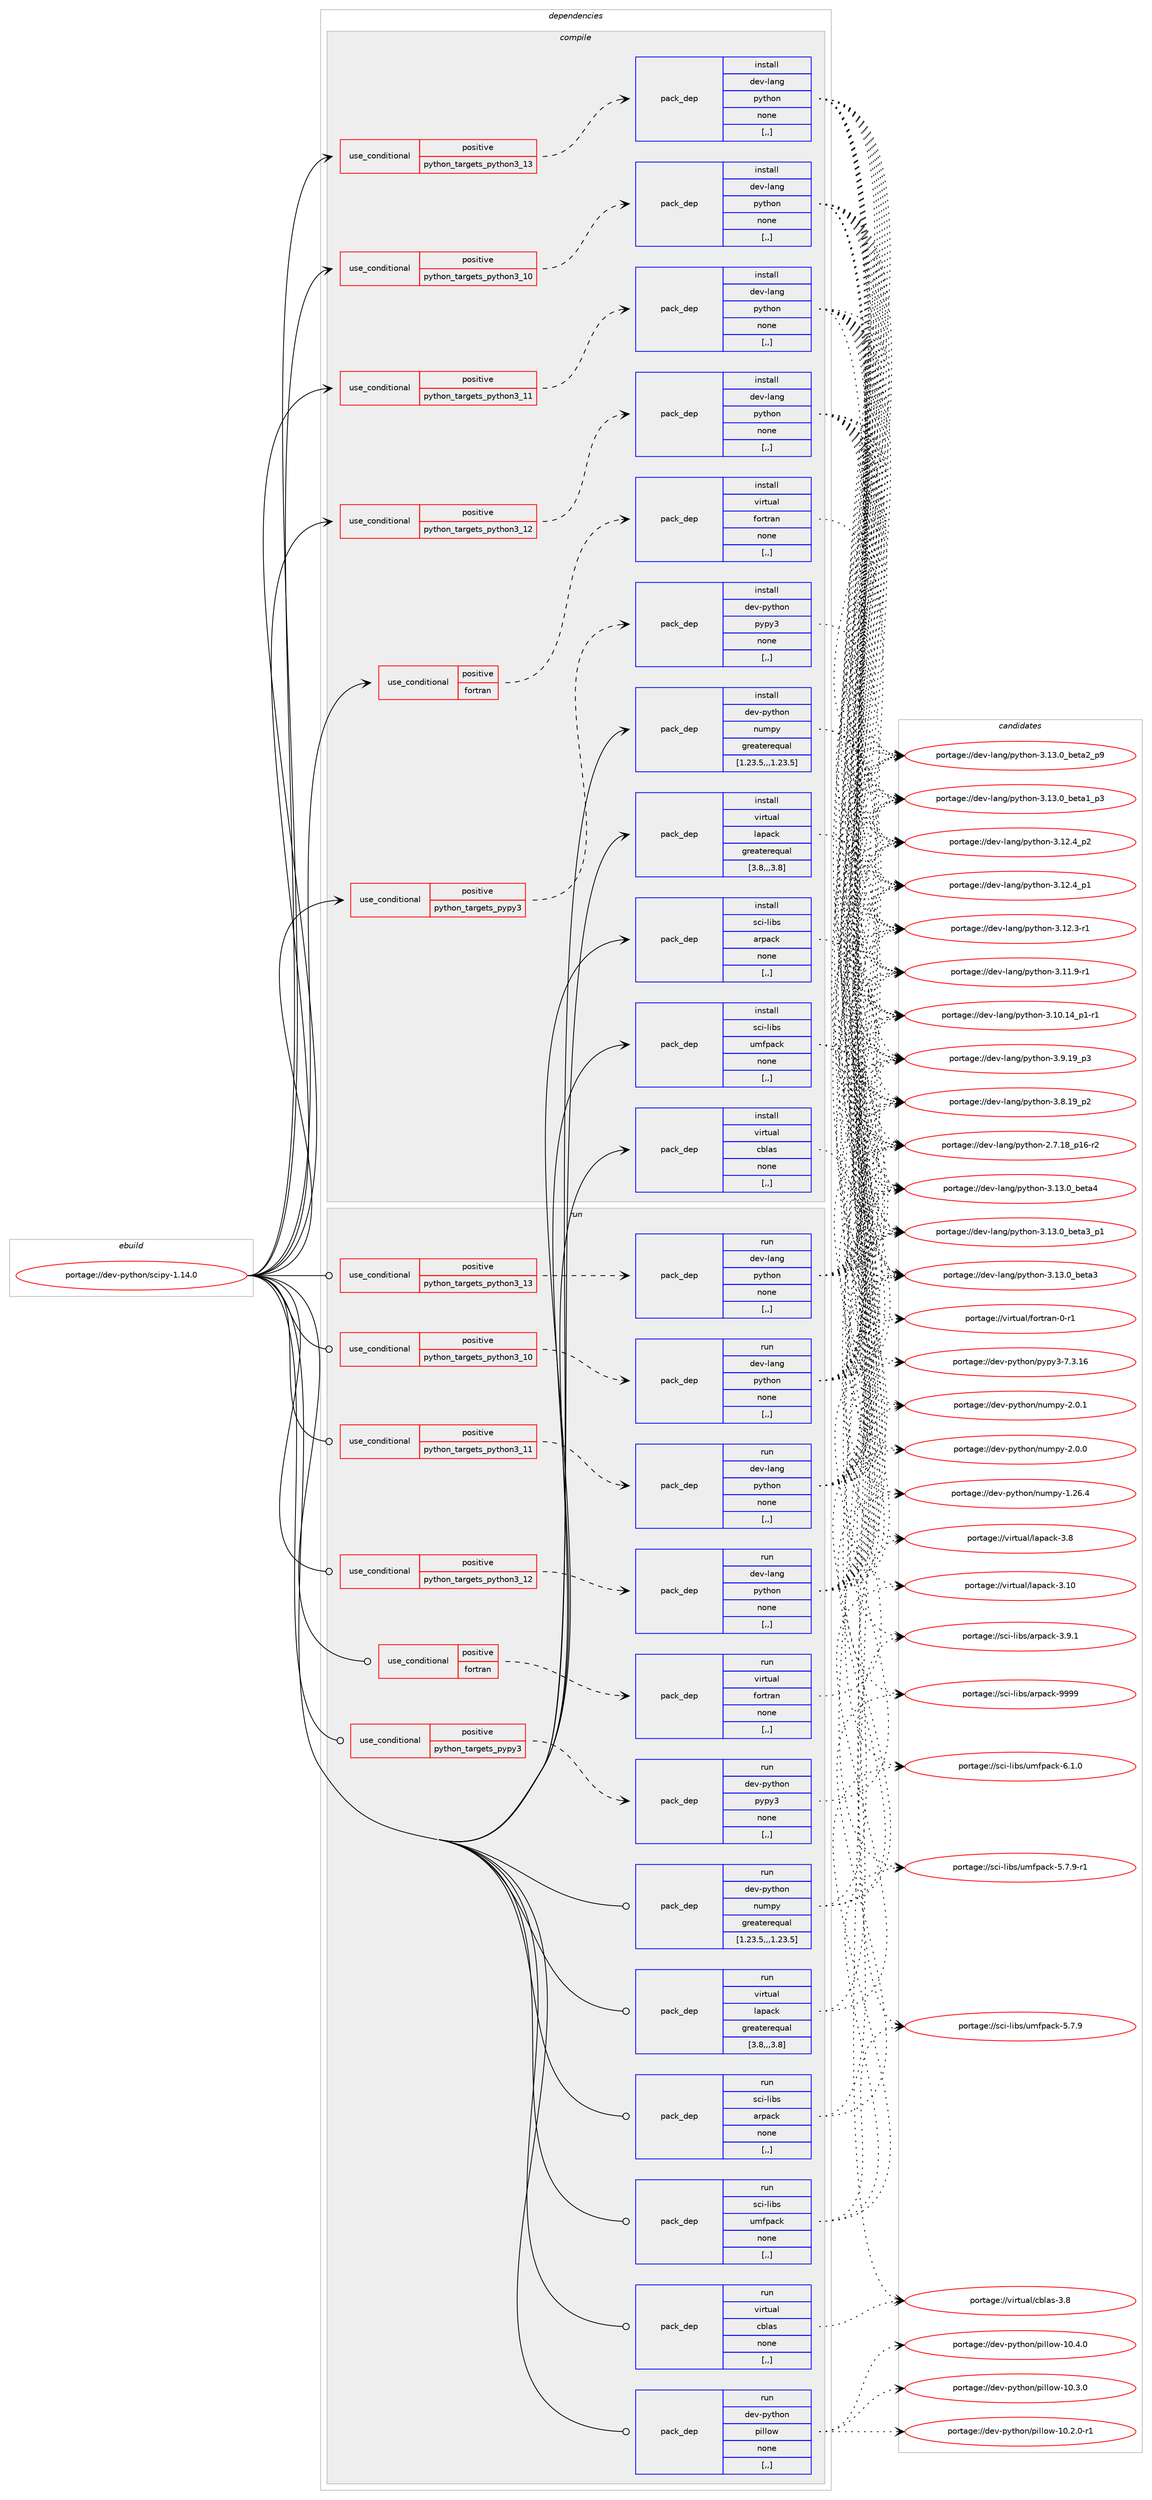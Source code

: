 digraph prolog {

# *************
# Graph options
# *************

newrank=true;
concentrate=true;
compound=true;
graph [rankdir=LR,fontname=Helvetica,fontsize=10,ranksep=1.5];#, ranksep=2.5, nodesep=0.2];
edge  [arrowhead=vee];
node  [fontname=Helvetica,fontsize=10];

# **********
# The ebuild
# **********

subgraph cluster_leftcol {
color=gray;
label=<<i>ebuild</i>>;
id [label="portage://dev-python/scipy-1.14.0", color=red, width=4, href="../dev-python/scipy-1.14.0.svg"];
}

# ****************
# The dependencies
# ****************

subgraph cluster_midcol {
color=gray;
label=<<i>dependencies</i>>;
subgraph cluster_compile {
fillcolor="#eeeeee";
style=filled;
label=<<i>compile</i>>;
subgraph cond39372 {
dependency162888 [label=<<TABLE BORDER="0" CELLBORDER="1" CELLSPACING="0" CELLPADDING="4"><TR><TD ROWSPAN="3" CELLPADDING="10">use_conditional</TD></TR><TR><TD>positive</TD></TR><TR><TD>fortran</TD></TR></TABLE>>, shape=none, color=red];
subgraph pack122244 {
dependency162889 [label=<<TABLE BORDER="0" CELLBORDER="1" CELLSPACING="0" CELLPADDING="4" WIDTH="220"><TR><TD ROWSPAN="6" CELLPADDING="30">pack_dep</TD></TR><TR><TD WIDTH="110">install</TD></TR><TR><TD>virtual</TD></TR><TR><TD>fortran</TD></TR><TR><TD>none</TD></TR><TR><TD>[,,]</TD></TR></TABLE>>, shape=none, color=blue];
}
dependency162888:e -> dependency162889:w [weight=20,style="dashed",arrowhead="vee"];
}
id:e -> dependency162888:w [weight=20,style="solid",arrowhead="vee"];
subgraph cond39373 {
dependency162890 [label=<<TABLE BORDER="0" CELLBORDER="1" CELLSPACING="0" CELLPADDING="4"><TR><TD ROWSPAN="3" CELLPADDING="10">use_conditional</TD></TR><TR><TD>positive</TD></TR><TR><TD>python_targets_pypy3</TD></TR></TABLE>>, shape=none, color=red];
subgraph pack122245 {
dependency162891 [label=<<TABLE BORDER="0" CELLBORDER="1" CELLSPACING="0" CELLPADDING="4" WIDTH="220"><TR><TD ROWSPAN="6" CELLPADDING="30">pack_dep</TD></TR><TR><TD WIDTH="110">install</TD></TR><TR><TD>dev-python</TD></TR><TR><TD>pypy3</TD></TR><TR><TD>none</TD></TR><TR><TD>[,,]</TD></TR></TABLE>>, shape=none, color=blue];
}
dependency162890:e -> dependency162891:w [weight=20,style="dashed",arrowhead="vee"];
}
id:e -> dependency162890:w [weight=20,style="solid",arrowhead="vee"];
subgraph cond39374 {
dependency162892 [label=<<TABLE BORDER="0" CELLBORDER="1" CELLSPACING="0" CELLPADDING="4"><TR><TD ROWSPAN="3" CELLPADDING="10">use_conditional</TD></TR><TR><TD>positive</TD></TR><TR><TD>python_targets_python3_10</TD></TR></TABLE>>, shape=none, color=red];
subgraph pack122246 {
dependency162893 [label=<<TABLE BORDER="0" CELLBORDER="1" CELLSPACING="0" CELLPADDING="4" WIDTH="220"><TR><TD ROWSPAN="6" CELLPADDING="30">pack_dep</TD></TR><TR><TD WIDTH="110">install</TD></TR><TR><TD>dev-lang</TD></TR><TR><TD>python</TD></TR><TR><TD>none</TD></TR><TR><TD>[,,]</TD></TR></TABLE>>, shape=none, color=blue];
}
dependency162892:e -> dependency162893:w [weight=20,style="dashed",arrowhead="vee"];
}
id:e -> dependency162892:w [weight=20,style="solid",arrowhead="vee"];
subgraph cond39375 {
dependency162894 [label=<<TABLE BORDER="0" CELLBORDER="1" CELLSPACING="0" CELLPADDING="4"><TR><TD ROWSPAN="3" CELLPADDING="10">use_conditional</TD></TR><TR><TD>positive</TD></TR><TR><TD>python_targets_python3_11</TD></TR></TABLE>>, shape=none, color=red];
subgraph pack122247 {
dependency162895 [label=<<TABLE BORDER="0" CELLBORDER="1" CELLSPACING="0" CELLPADDING="4" WIDTH="220"><TR><TD ROWSPAN="6" CELLPADDING="30">pack_dep</TD></TR><TR><TD WIDTH="110">install</TD></TR><TR><TD>dev-lang</TD></TR><TR><TD>python</TD></TR><TR><TD>none</TD></TR><TR><TD>[,,]</TD></TR></TABLE>>, shape=none, color=blue];
}
dependency162894:e -> dependency162895:w [weight=20,style="dashed",arrowhead="vee"];
}
id:e -> dependency162894:w [weight=20,style="solid",arrowhead="vee"];
subgraph cond39376 {
dependency162896 [label=<<TABLE BORDER="0" CELLBORDER="1" CELLSPACING="0" CELLPADDING="4"><TR><TD ROWSPAN="3" CELLPADDING="10">use_conditional</TD></TR><TR><TD>positive</TD></TR><TR><TD>python_targets_python3_12</TD></TR></TABLE>>, shape=none, color=red];
subgraph pack122248 {
dependency162897 [label=<<TABLE BORDER="0" CELLBORDER="1" CELLSPACING="0" CELLPADDING="4" WIDTH="220"><TR><TD ROWSPAN="6" CELLPADDING="30">pack_dep</TD></TR><TR><TD WIDTH="110">install</TD></TR><TR><TD>dev-lang</TD></TR><TR><TD>python</TD></TR><TR><TD>none</TD></TR><TR><TD>[,,]</TD></TR></TABLE>>, shape=none, color=blue];
}
dependency162896:e -> dependency162897:w [weight=20,style="dashed",arrowhead="vee"];
}
id:e -> dependency162896:w [weight=20,style="solid",arrowhead="vee"];
subgraph cond39377 {
dependency162898 [label=<<TABLE BORDER="0" CELLBORDER="1" CELLSPACING="0" CELLPADDING="4"><TR><TD ROWSPAN="3" CELLPADDING="10">use_conditional</TD></TR><TR><TD>positive</TD></TR><TR><TD>python_targets_python3_13</TD></TR></TABLE>>, shape=none, color=red];
subgraph pack122249 {
dependency162899 [label=<<TABLE BORDER="0" CELLBORDER="1" CELLSPACING="0" CELLPADDING="4" WIDTH="220"><TR><TD ROWSPAN="6" CELLPADDING="30">pack_dep</TD></TR><TR><TD WIDTH="110">install</TD></TR><TR><TD>dev-lang</TD></TR><TR><TD>python</TD></TR><TR><TD>none</TD></TR><TR><TD>[,,]</TD></TR></TABLE>>, shape=none, color=blue];
}
dependency162898:e -> dependency162899:w [weight=20,style="dashed",arrowhead="vee"];
}
id:e -> dependency162898:w [weight=20,style="solid",arrowhead="vee"];
subgraph pack122250 {
dependency162900 [label=<<TABLE BORDER="0" CELLBORDER="1" CELLSPACING="0" CELLPADDING="4" WIDTH="220"><TR><TD ROWSPAN="6" CELLPADDING="30">pack_dep</TD></TR><TR><TD WIDTH="110">install</TD></TR><TR><TD>dev-python</TD></TR><TR><TD>numpy</TD></TR><TR><TD>greaterequal</TD></TR><TR><TD>[1.23.5,,,1.23.5]</TD></TR></TABLE>>, shape=none, color=blue];
}
id:e -> dependency162900:w [weight=20,style="solid",arrowhead="vee"];
subgraph pack122251 {
dependency162901 [label=<<TABLE BORDER="0" CELLBORDER="1" CELLSPACING="0" CELLPADDING="4" WIDTH="220"><TR><TD ROWSPAN="6" CELLPADDING="30">pack_dep</TD></TR><TR><TD WIDTH="110">install</TD></TR><TR><TD>sci-libs</TD></TR><TR><TD>arpack</TD></TR><TR><TD>none</TD></TR><TR><TD>[,,]</TD></TR></TABLE>>, shape=none, color=blue];
}
id:e -> dependency162901:w [weight=20,style="solid",arrowhead="vee"];
subgraph pack122252 {
dependency162902 [label=<<TABLE BORDER="0" CELLBORDER="1" CELLSPACING="0" CELLPADDING="4" WIDTH="220"><TR><TD ROWSPAN="6" CELLPADDING="30">pack_dep</TD></TR><TR><TD WIDTH="110">install</TD></TR><TR><TD>sci-libs</TD></TR><TR><TD>umfpack</TD></TR><TR><TD>none</TD></TR><TR><TD>[,,]</TD></TR></TABLE>>, shape=none, color=blue];
}
id:e -> dependency162902:w [weight=20,style="solid",arrowhead="vee"];
subgraph pack122253 {
dependency162903 [label=<<TABLE BORDER="0" CELLBORDER="1" CELLSPACING="0" CELLPADDING="4" WIDTH="220"><TR><TD ROWSPAN="6" CELLPADDING="30">pack_dep</TD></TR><TR><TD WIDTH="110">install</TD></TR><TR><TD>virtual</TD></TR><TR><TD>cblas</TD></TR><TR><TD>none</TD></TR><TR><TD>[,,]</TD></TR></TABLE>>, shape=none, color=blue];
}
id:e -> dependency162903:w [weight=20,style="solid",arrowhead="vee"];
subgraph pack122254 {
dependency162904 [label=<<TABLE BORDER="0" CELLBORDER="1" CELLSPACING="0" CELLPADDING="4" WIDTH="220"><TR><TD ROWSPAN="6" CELLPADDING="30">pack_dep</TD></TR><TR><TD WIDTH="110">install</TD></TR><TR><TD>virtual</TD></TR><TR><TD>lapack</TD></TR><TR><TD>greaterequal</TD></TR><TR><TD>[3.8,,,3.8]</TD></TR></TABLE>>, shape=none, color=blue];
}
id:e -> dependency162904:w [weight=20,style="solid",arrowhead="vee"];
}
subgraph cluster_compileandrun {
fillcolor="#eeeeee";
style=filled;
label=<<i>compile and run</i>>;
}
subgraph cluster_run {
fillcolor="#eeeeee";
style=filled;
label=<<i>run</i>>;
subgraph cond39378 {
dependency162905 [label=<<TABLE BORDER="0" CELLBORDER="1" CELLSPACING="0" CELLPADDING="4"><TR><TD ROWSPAN="3" CELLPADDING="10">use_conditional</TD></TR><TR><TD>positive</TD></TR><TR><TD>fortran</TD></TR></TABLE>>, shape=none, color=red];
subgraph pack122255 {
dependency162906 [label=<<TABLE BORDER="0" CELLBORDER="1" CELLSPACING="0" CELLPADDING="4" WIDTH="220"><TR><TD ROWSPAN="6" CELLPADDING="30">pack_dep</TD></TR><TR><TD WIDTH="110">run</TD></TR><TR><TD>virtual</TD></TR><TR><TD>fortran</TD></TR><TR><TD>none</TD></TR><TR><TD>[,,]</TD></TR></TABLE>>, shape=none, color=blue];
}
dependency162905:e -> dependency162906:w [weight=20,style="dashed",arrowhead="vee"];
}
id:e -> dependency162905:w [weight=20,style="solid",arrowhead="odot"];
subgraph cond39379 {
dependency162907 [label=<<TABLE BORDER="0" CELLBORDER="1" CELLSPACING="0" CELLPADDING="4"><TR><TD ROWSPAN="3" CELLPADDING="10">use_conditional</TD></TR><TR><TD>positive</TD></TR><TR><TD>python_targets_pypy3</TD></TR></TABLE>>, shape=none, color=red];
subgraph pack122256 {
dependency162908 [label=<<TABLE BORDER="0" CELLBORDER="1" CELLSPACING="0" CELLPADDING="4" WIDTH="220"><TR><TD ROWSPAN="6" CELLPADDING="30">pack_dep</TD></TR><TR><TD WIDTH="110">run</TD></TR><TR><TD>dev-python</TD></TR><TR><TD>pypy3</TD></TR><TR><TD>none</TD></TR><TR><TD>[,,]</TD></TR></TABLE>>, shape=none, color=blue];
}
dependency162907:e -> dependency162908:w [weight=20,style="dashed",arrowhead="vee"];
}
id:e -> dependency162907:w [weight=20,style="solid",arrowhead="odot"];
subgraph cond39380 {
dependency162909 [label=<<TABLE BORDER="0" CELLBORDER="1" CELLSPACING="0" CELLPADDING="4"><TR><TD ROWSPAN="3" CELLPADDING="10">use_conditional</TD></TR><TR><TD>positive</TD></TR><TR><TD>python_targets_python3_10</TD></TR></TABLE>>, shape=none, color=red];
subgraph pack122257 {
dependency162910 [label=<<TABLE BORDER="0" CELLBORDER="1" CELLSPACING="0" CELLPADDING="4" WIDTH="220"><TR><TD ROWSPAN="6" CELLPADDING="30">pack_dep</TD></TR><TR><TD WIDTH="110">run</TD></TR><TR><TD>dev-lang</TD></TR><TR><TD>python</TD></TR><TR><TD>none</TD></TR><TR><TD>[,,]</TD></TR></TABLE>>, shape=none, color=blue];
}
dependency162909:e -> dependency162910:w [weight=20,style="dashed",arrowhead="vee"];
}
id:e -> dependency162909:w [weight=20,style="solid",arrowhead="odot"];
subgraph cond39381 {
dependency162911 [label=<<TABLE BORDER="0" CELLBORDER="1" CELLSPACING="0" CELLPADDING="4"><TR><TD ROWSPAN="3" CELLPADDING="10">use_conditional</TD></TR><TR><TD>positive</TD></TR><TR><TD>python_targets_python3_11</TD></TR></TABLE>>, shape=none, color=red];
subgraph pack122258 {
dependency162912 [label=<<TABLE BORDER="0" CELLBORDER="1" CELLSPACING="0" CELLPADDING="4" WIDTH="220"><TR><TD ROWSPAN="6" CELLPADDING="30">pack_dep</TD></TR><TR><TD WIDTH="110">run</TD></TR><TR><TD>dev-lang</TD></TR><TR><TD>python</TD></TR><TR><TD>none</TD></TR><TR><TD>[,,]</TD></TR></TABLE>>, shape=none, color=blue];
}
dependency162911:e -> dependency162912:w [weight=20,style="dashed",arrowhead="vee"];
}
id:e -> dependency162911:w [weight=20,style="solid",arrowhead="odot"];
subgraph cond39382 {
dependency162913 [label=<<TABLE BORDER="0" CELLBORDER="1" CELLSPACING="0" CELLPADDING="4"><TR><TD ROWSPAN="3" CELLPADDING="10">use_conditional</TD></TR><TR><TD>positive</TD></TR><TR><TD>python_targets_python3_12</TD></TR></TABLE>>, shape=none, color=red];
subgraph pack122259 {
dependency162914 [label=<<TABLE BORDER="0" CELLBORDER="1" CELLSPACING="0" CELLPADDING="4" WIDTH="220"><TR><TD ROWSPAN="6" CELLPADDING="30">pack_dep</TD></TR><TR><TD WIDTH="110">run</TD></TR><TR><TD>dev-lang</TD></TR><TR><TD>python</TD></TR><TR><TD>none</TD></TR><TR><TD>[,,]</TD></TR></TABLE>>, shape=none, color=blue];
}
dependency162913:e -> dependency162914:w [weight=20,style="dashed",arrowhead="vee"];
}
id:e -> dependency162913:w [weight=20,style="solid",arrowhead="odot"];
subgraph cond39383 {
dependency162915 [label=<<TABLE BORDER="0" CELLBORDER="1" CELLSPACING="0" CELLPADDING="4"><TR><TD ROWSPAN="3" CELLPADDING="10">use_conditional</TD></TR><TR><TD>positive</TD></TR><TR><TD>python_targets_python3_13</TD></TR></TABLE>>, shape=none, color=red];
subgraph pack122260 {
dependency162916 [label=<<TABLE BORDER="0" CELLBORDER="1" CELLSPACING="0" CELLPADDING="4" WIDTH="220"><TR><TD ROWSPAN="6" CELLPADDING="30">pack_dep</TD></TR><TR><TD WIDTH="110">run</TD></TR><TR><TD>dev-lang</TD></TR><TR><TD>python</TD></TR><TR><TD>none</TD></TR><TR><TD>[,,]</TD></TR></TABLE>>, shape=none, color=blue];
}
dependency162915:e -> dependency162916:w [weight=20,style="dashed",arrowhead="vee"];
}
id:e -> dependency162915:w [weight=20,style="solid",arrowhead="odot"];
subgraph pack122261 {
dependency162917 [label=<<TABLE BORDER="0" CELLBORDER="1" CELLSPACING="0" CELLPADDING="4" WIDTH="220"><TR><TD ROWSPAN="6" CELLPADDING="30">pack_dep</TD></TR><TR><TD WIDTH="110">run</TD></TR><TR><TD>dev-python</TD></TR><TR><TD>numpy</TD></TR><TR><TD>greaterequal</TD></TR><TR><TD>[1.23.5,,,1.23.5]</TD></TR></TABLE>>, shape=none, color=blue];
}
id:e -> dependency162917:w [weight=20,style="solid",arrowhead="odot"];
subgraph pack122262 {
dependency162918 [label=<<TABLE BORDER="0" CELLBORDER="1" CELLSPACING="0" CELLPADDING="4" WIDTH="220"><TR><TD ROWSPAN="6" CELLPADDING="30">pack_dep</TD></TR><TR><TD WIDTH="110">run</TD></TR><TR><TD>dev-python</TD></TR><TR><TD>pillow</TD></TR><TR><TD>none</TD></TR><TR><TD>[,,]</TD></TR></TABLE>>, shape=none, color=blue];
}
id:e -> dependency162918:w [weight=20,style="solid",arrowhead="odot"];
subgraph pack122263 {
dependency162919 [label=<<TABLE BORDER="0" CELLBORDER="1" CELLSPACING="0" CELLPADDING="4" WIDTH="220"><TR><TD ROWSPAN="6" CELLPADDING="30">pack_dep</TD></TR><TR><TD WIDTH="110">run</TD></TR><TR><TD>sci-libs</TD></TR><TR><TD>arpack</TD></TR><TR><TD>none</TD></TR><TR><TD>[,,]</TD></TR></TABLE>>, shape=none, color=blue];
}
id:e -> dependency162919:w [weight=20,style="solid",arrowhead="odot"];
subgraph pack122264 {
dependency162920 [label=<<TABLE BORDER="0" CELLBORDER="1" CELLSPACING="0" CELLPADDING="4" WIDTH="220"><TR><TD ROWSPAN="6" CELLPADDING="30">pack_dep</TD></TR><TR><TD WIDTH="110">run</TD></TR><TR><TD>sci-libs</TD></TR><TR><TD>umfpack</TD></TR><TR><TD>none</TD></TR><TR><TD>[,,]</TD></TR></TABLE>>, shape=none, color=blue];
}
id:e -> dependency162920:w [weight=20,style="solid",arrowhead="odot"];
subgraph pack122265 {
dependency162921 [label=<<TABLE BORDER="0" CELLBORDER="1" CELLSPACING="0" CELLPADDING="4" WIDTH="220"><TR><TD ROWSPAN="6" CELLPADDING="30">pack_dep</TD></TR><TR><TD WIDTH="110">run</TD></TR><TR><TD>virtual</TD></TR><TR><TD>cblas</TD></TR><TR><TD>none</TD></TR><TR><TD>[,,]</TD></TR></TABLE>>, shape=none, color=blue];
}
id:e -> dependency162921:w [weight=20,style="solid",arrowhead="odot"];
subgraph pack122266 {
dependency162922 [label=<<TABLE BORDER="0" CELLBORDER="1" CELLSPACING="0" CELLPADDING="4" WIDTH="220"><TR><TD ROWSPAN="6" CELLPADDING="30">pack_dep</TD></TR><TR><TD WIDTH="110">run</TD></TR><TR><TD>virtual</TD></TR><TR><TD>lapack</TD></TR><TR><TD>greaterequal</TD></TR><TR><TD>[3.8,,,3.8]</TD></TR></TABLE>>, shape=none, color=blue];
}
id:e -> dependency162922:w [weight=20,style="solid",arrowhead="odot"];
}
}

# **************
# The candidates
# **************

subgraph cluster_choices {
rank=same;
color=gray;
label=<<i>candidates</i>>;

subgraph choice122244 {
color=black;
nodesep=1;
choice11810511411611797108471021111141161149711045484511449 [label="portage://virtual/fortran-0-r1", color=red, width=4,href="../virtual/fortran-0-r1.svg"];
dependency162889:e -> choice11810511411611797108471021111141161149711045484511449:w [style=dotted,weight="100"];
}
subgraph choice122245 {
color=black;
nodesep=1;
choice10010111845112121116104111110471121211121215145554651464954 [label="portage://dev-python/pypy3-7.3.16", color=red, width=4,href="../dev-python/pypy3-7.3.16.svg"];
dependency162891:e -> choice10010111845112121116104111110471121211121215145554651464954:w [style=dotted,weight="100"];
}
subgraph choice122246 {
color=black;
nodesep=1;
choice1001011184510897110103471121211161041111104551464951464895981011169752 [label="portage://dev-lang/python-3.13.0_beta4", color=red, width=4,href="../dev-lang/python-3.13.0_beta4.svg"];
choice10010111845108971101034711212111610411111045514649514648959810111697519511249 [label="portage://dev-lang/python-3.13.0_beta3_p1", color=red, width=4,href="../dev-lang/python-3.13.0_beta3_p1.svg"];
choice1001011184510897110103471121211161041111104551464951464895981011169751 [label="portage://dev-lang/python-3.13.0_beta3", color=red, width=4,href="../dev-lang/python-3.13.0_beta3.svg"];
choice10010111845108971101034711212111610411111045514649514648959810111697509511257 [label="portage://dev-lang/python-3.13.0_beta2_p9", color=red, width=4,href="../dev-lang/python-3.13.0_beta2_p9.svg"];
choice10010111845108971101034711212111610411111045514649514648959810111697499511251 [label="portage://dev-lang/python-3.13.0_beta1_p3", color=red, width=4,href="../dev-lang/python-3.13.0_beta1_p3.svg"];
choice100101118451089711010347112121116104111110455146495046529511250 [label="portage://dev-lang/python-3.12.4_p2", color=red, width=4,href="../dev-lang/python-3.12.4_p2.svg"];
choice100101118451089711010347112121116104111110455146495046529511249 [label="portage://dev-lang/python-3.12.4_p1", color=red, width=4,href="../dev-lang/python-3.12.4_p1.svg"];
choice100101118451089711010347112121116104111110455146495046514511449 [label="portage://dev-lang/python-3.12.3-r1", color=red, width=4,href="../dev-lang/python-3.12.3-r1.svg"];
choice100101118451089711010347112121116104111110455146494946574511449 [label="portage://dev-lang/python-3.11.9-r1", color=red, width=4,href="../dev-lang/python-3.11.9-r1.svg"];
choice100101118451089711010347112121116104111110455146494846495295112494511449 [label="portage://dev-lang/python-3.10.14_p1-r1", color=red, width=4,href="../dev-lang/python-3.10.14_p1-r1.svg"];
choice100101118451089711010347112121116104111110455146574649579511251 [label="portage://dev-lang/python-3.9.19_p3", color=red, width=4,href="../dev-lang/python-3.9.19_p3.svg"];
choice100101118451089711010347112121116104111110455146564649579511250 [label="portage://dev-lang/python-3.8.19_p2", color=red, width=4,href="../dev-lang/python-3.8.19_p2.svg"];
choice100101118451089711010347112121116104111110455046554649569511249544511450 [label="portage://dev-lang/python-2.7.18_p16-r2", color=red, width=4,href="../dev-lang/python-2.7.18_p16-r2.svg"];
dependency162893:e -> choice1001011184510897110103471121211161041111104551464951464895981011169752:w [style=dotted,weight="100"];
dependency162893:e -> choice10010111845108971101034711212111610411111045514649514648959810111697519511249:w [style=dotted,weight="100"];
dependency162893:e -> choice1001011184510897110103471121211161041111104551464951464895981011169751:w [style=dotted,weight="100"];
dependency162893:e -> choice10010111845108971101034711212111610411111045514649514648959810111697509511257:w [style=dotted,weight="100"];
dependency162893:e -> choice10010111845108971101034711212111610411111045514649514648959810111697499511251:w [style=dotted,weight="100"];
dependency162893:e -> choice100101118451089711010347112121116104111110455146495046529511250:w [style=dotted,weight="100"];
dependency162893:e -> choice100101118451089711010347112121116104111110455146495046529511249:w [style=dotted,weight="100"];
dependency162893:e -> choice100101118451089711010347112121116104111110455146495046514511449:w [style=dotted,weight="100"];
dependency162893:e -> choice100101118451089711010347112121116104111110455146494946574511449:w [style=dotted,weight="100"];
dependency162893:e -> choice100101118451089711010347112121116104111110455146494846495295112494511449:w [style=dotted,weight="100"];
dependency162893:e -> choice100101118451089711010347112121116104111110455146574649579511251:w [style=dotted,weight="100"];
dependency162893:e -> choice100101118451089711010347112121116104111110455146564649579511250:w [style=dotted,weight="100"];
dependency162893:e -> choice100101118451089711010347112121116104111110455046554649569511249544511450:w [style=dotted,weight="100"];
}
subgraph choice122247 {
color=black;
nodesep=1;
choice1001011184510897110103471121211161041111104551464951464895981011169752 [label="portage://dev-lang/python-3.13.0_beta4", color=red, width=4,href="../dev-lang/python-3.13.0_beta4.svg"];
choice10010111845108971101034711212111610411111045514649514648959810111697519511249 [label="portage://dev-lang/python-3.13.0_beta3_p1", color=red, width=4,href="../dev-lang/python-3.13.0_beta3_p1.svg"];
choice1001011184510897110103471121211161041111104551464951464895981011169751 [label="portage://dev-lang/python-3.13.0_beta3", color=red, width=4,href="../dev-lang/python-3.13.0_beta3.svg"];
choice10010111845108971101034711212111610411111045514649514648959810111697509511257 [label="portage://dev-lang/python-3.13.0_beta2_p9", color=red, width=4,href="../dev-lang/python-3.13.0_beta2_p9.svg"];
choice10010111845108971101034711212111610411111045514649514648959810111697499511251 [label="portage://dev-lang/python-3.13.0_beta1_p3", color=red, width=4,href="../dev-lang/python-3.13.0_beta1_p3.svg"];
choice100101118451089711010347112121116104111110455146495046529511250 [label="portage://dev-lang/python-3.12.4_p2", color=red, width=4,href="../dev-lang/python-3.12.4_p2.svg"];
choice100101118451089711010347112121116104111110455146495046529511249 [label="portage://dev-lang/python-3.12.4_p1", color=red, width=4,href="../dev-lang/python-3.12.4_p1.svg"];
choice100101118451089711010347112121116104111110455146495046514511449 [label="portage://dev-lang/python-3.12.3-r1", color=red, width=4,href="../dev-lang/python-3.12.3-r1.svg"];
choice100101118451089711010347112121116104111110455146494946574511449 [label="portage://dev-lang/python-3.11.9-r1", color=red, width=4,href="../dev-lang/python-3.11.9-r1.svg"];
choice100101118451089711010347112121116104111110455146494846495295112494511449 [label="portage://dev-lang/python-3.10.14_p1-r1", color=red, width=4,href="../dev-lang/python-3.10.14_p1-r1.svg"];
choice100101118451089711010347112121116104111110455146574649579511251 [label="portage://dev-lang/python-3.9.19_p3", color=red, width=4,href="../dev-lang/python-3.9.19_p3.svg"];
choice100101118451089711010347112121116104111110455146564649579511250 [label="portage://dev-lang/python-3.8.19_p2", color=red, width=4,href="../dev-lang/python-3.8.19_p2.svg"];
choice100101118451089711010347112121116104111110455046554649569511249544511450 [label="portage://dev-lang/python-2.7.18_p16-r2", color=red, width=4,href="../dev-lang/python-2.7.18_p16-r2.svg"];
dependency162895:e -> choice1001011184510897110103471121211161041111104551464951464895981011169752:w [style=dotted,weight="100"];
dependency162895:e -> choice10010111845108971101034711212111610411111045514649514648959810111697519511249:w [style=dotted,weight="100"];
dependency162895:e -> choice1001011184510897110103471121211161041111104551464951464895981011169751:w [style=dotted,weight="100"];
dependency162895:e -> choice10010111845108971101034711212111610411111045514649514648959810111697509511257:w [style=dotted,weight="100"];
dependency162895:e -> choice10010111845108971101034711212111610411111045514649514648959810111697499511251:w [style=dotted,weight="100"];
dependency162895:e -> choice100101118451089711010347112121116104111110455146495046529511250:w [style=dotted,weight="100"];
dependency162895:e -> choice100101118451089711010347112121116104111110455146495046529511249:w [style=dotted,weight="100"];
dependency162895:e -> choice100101118451089711010347112121116104111110455146495046514511449:w [style=dotted,weight="100"];
dependency162895:e -> choice100101118451089711010347112121116104111110455146494946574511449:w [style=dotted,weight="100"];
dependency162895:e -> choice100101118451089711010347112121116104111110455146494846495295112494511449:w [style=dotted,weight="100"];
dependency162895:e -> choice100101118451089711010347112121116104111110455146574649579511251:w [style=dotted,weight="100"];
dependency162895:e -> choice100101118451089711010347112121116104111110455146564649579511250:w [style=dotted,weight="100"];
dependency162895:e -> choice100101118451089711010347112121116104111110455046554649569511249544511450:w [style=dotted,weight="100"];
}
subgraph choice122248 {
color=black;
nodesep=1;
choice1001011184510897110103471121211161041111104551464951464895981011169752 [label="portage://dev-lang/python-3.13.0_beta4", color=red, width=4,href="../dev-lang/python-3.13.0_beta4.svg"];
choice10010111845108971101034711212111610411111045514649514648959810111697519511249 [label="portage://dev-lang/python-3.13.0_beta3_p1", color=red, width=4,href="../dev-lang/python-3.13.0_beta3_p1.svg"];
choice1001011184510897110103471121211161041111104551464951464895981011169751 [label="portage://dev-lang/python-3.13.0_beta3", color=red, width=4,href="../dev-lang/python-3.13.0_beta3.svg"];
choice10010111845108971101034711212111610411111045514649514648959810111697509511257 [label="portage://dev-lang/python-3.13.0_beta2_p9", color=red, width=4,href="../dev-lang/python-3.13.0_beta2_p9.svg"];
choice10010111845108971101034711212111610411111045514649514648959810111697499511251 [label="portage://dev-lang/python-3.13.0_beta1_p3", color=red, width=4,href="../dev-lang/python-3.13.0_beta1_p3.svg"];
choice100101118451089711010347112121116104111110455146495046529511250 [label="portage://dev-lang/python-3.12.4_p2", color=red, width=4,href="../dev-lang/python-3.12.4_p2.svg"];
choice100101118451089711010347112121116104111110455146495046529511249 [label="portage://dev-lang/python-3.12.4_p1", color=red, width=4,href="../dev-lang/python-3.12.4_p1.svg"];
choice100101118451089711010347112121116104111110455146495046514511449 [label="portage://dev-lang/python-3.12.3-r1", color=red, width=4,href="../dev-lang/python-3.12.3-r1.svg"];
choice100101118451089711010347112121116104111110455146494946574511449 [label="portage://dev-lang/python-3.11.9-r1", color=red, width=4,href="../dev-lang/python-3.11.9-r1.svg"];
choice100101118451089711010347112121116104111110455146494846495295112494511449 [label="portage://dev-lang/python-3.10.14_p1-r1", color=red, width=4,href="../dev-lang/python-3.10.14_p1-r1.svg"];
choice100101118451089711010347112121116104111110455146574649579511251 [label="portage://dev-lang/python-3.9.19_p3", color=red, width=4,href="../dev-lang/python-3.9.19_p3.svg"];
choice100101118451089711010347112121116104111110455146564649579511250 [label="portage://dev-lang/python-3.8.19_p2", color=red, width=4,href="../dev-lang/python-3.8.19_p2.svg"];
choice100101118451089711010347112121116104111110455046554649569511249544511450 [label="portage://dev-lang/python-2.7.18_p16-r2", color=red, width=4,href="../dev-lang/python-2.7.18_p16-r2.svg"];
dependency162897:e -> choice1001011184510897110103471121211161041111104551464951464895981011169752:w [style=dotted,weight="100"];
dependency162897:e -> choice10010111845108971101034711212111610411111045514649514648959810111697519511249:w [style=dotted,weight="100"];
dependency162897:e -> choice1001011184510897110103471121211161041111104551464951464895981011169751:w [style=dotted,weight="100"];
dependency162897:e -> choice10010111845108971101034711212111610411111045514649514648959810111697509511257:w [style=dotted,weight="100"];
dependency162897:e -> choice10010111845108971101034711212111610411111045514649514648959810111697499511251:w [style=dotted,weight="100"];
dependency162897:e -> choice100101118451089711010347112121116104111110455146495046529511250:w [style=dotted,weight="100"];
dependency162897:e -> choice100101118451089711010347112121116104111110455146495046529511249:w [style=dotted,weight="100"];
dependency162897:e -> choice100101118451089711010347112121116104111110455146495046514511449:w [style=dotted,weight="100"];
dependency162897:e -> choice100101118451089711010347112121116104111110455146494946574511449:w [style=dotted,weight="100"];
dependency162897:e -> choice100101118451089711010347112121116104111110455146494846495295112494511449:w [style=dotted,weight="100"];
dependency162897:e -> choice100101118451089711010347112121116104111110455146574649579511251:w [style=dotted,weight="100"];
dependency162897:e -> choice100101118451089711010347112121116104111110455146564649579511250:w [style=dotted,weight="100"];
dependency162897:e -> choice100101118451089711010347112121116104111110455046554649569511249544511450:w [style=dotted,weight="100"];
}
subgraph choice122249 {
color=black;
nodesep=1;
choice1001011184510897110103471121211161041111104551464951464895981011169752 [label="portage://dev-lang/python-3.13.0_beta4", color=red, width=4,href="../dev-lang/python-3.13.0_beta4.svg"];
choice10010111845108971101034711212111610411111045514649514648959810111697519511249 [label="portage://dev-lang/python-3.13.0_beta3_p1", color=red, width=4,href="../dev-lang/python-3.13.0_beta3_p1.svg"];
choice1001011184510897110103471121211161041111104551464951464895981011169751 [label="portage://dev-lang/python-3.13.0_beta3", color=red, width=4,href="../dev-lang/python-3.13.0_beta3.svg"];
choice10010111845108971101034711212111610411111045514649514648959810111697509511257 [label="portage://dev-lang/python-3.13.0_beta2_p9", color=red, width=4,href="../dev-lang/python-3.13.0_beta2_p9.svg"];
choice10010111845108971101034711212111610411111045514649514648959810111697499511251 [label="portage://dev-lang/python-3.13.0_beta1_p3", color=red, width=4,href="../dev-lang/python-3.13.0_beta1_p3.svg"];
choice100101118451089711010347112121116104111110455146495046529511250 [label="portage://dev-lang/python-3.12.4_p2", color=red, width=4,href="../dev-lang/python-3.12.4_p2.svg"];
choice100101118451089711010347112121116104111110455146495046529511249 [label="portage://dev-lang/python-3.12.4_p1", color=red, width=4,href="../dev-lang/python-3.12.4_p1.svg"];
choice100101118451089711010347112121116104111110455146495046514511449 [label="portage://dev-lang/python-3.12.3-r1", color=red, width=4,href="../dev-lang/python-3.12.3-r1.svg"];
choice100101118451089711010347112121116104111110455146494946574511449 [label="portage://dev-lang/python-3.11.9-r1", color=red, width=4,href="../dev-lang/python-3.11.9-r1.svg"];
choice100101118451089711010347112121116104111110455146494846495295112494511449 [label="portage://dev-lang/python-3.10.14_p1-r1", color=red, width=4,href="../dev-lang/python-3.10.14_p1-r1.svg"];
choice100101118451089711010347112121116104111110455146574649579511251 [label="portage://dev-lang/python-3.9.19_p3", color=red, width=4,href="../dev-lang/python-3.9.19_p3.svg"];
choice100101118451089711010347112121116104111110455146564649579511250 [label="portage://dev-lang/python-3.8.19_p2", color=red, width=4,href="../dev-lang/python-3.8.19_p2.svg"];
choice100101118451089711010347112121116104111110455046554649569511249544511450 [label="portage://dev-lang/python-2.7.18_p16-r2", color=red, width=4,href="../dev-lang/python-2.7.18_p16-r2.svg"];
dependency162899:e -> choice1001011184510897110103471121211161041111104551464951464895981011169752:w [style=dotted,weight="100"];
dependency162899:e -> choice10010111845108971101034711212111610411111045514649514648959810111697519511249:w [style=dotted,weight="100"];
dependency162899:e -> choice1001011184510897110103471121211161041111104551464951464895981011169751:w [style=dotted,weight="100"];
dependency162899:e -> choice10010111845108971101034711212111610411111045514649514648959810111697509511257:w [style=dotted,weight="100"];
dependency162899:e -> choice10010111845108971101034711212111610411111045514649514648959810111697499511251:w [style=dotted,weight="100"];
dependency162899:e -> choice100101118451089711010347112121116104111110455146495046529511250:w [style=dotted,weight="100"];
dependency162899:e -> choice100101118451089711010347112121116104111110455146495046529511249:w [style=dotted,weight="100"];
dependency162899:e -> choice100101118451089711010347112121116104111110455146495046514511449:w [style=dotted,weight="100"];
dependency162899:e -> choice100101118451089711010347112121116104111110455146494946574511449:w [style=dotted,weight="100"];
dependency162899:e -> choice100101118451089711010347112121116104111110455146494846495295112494511449:w [style=dotted,weight="100"];
dependency162899:e -> choice100101118451089711010347112121116104111110455146574649579511251:w [style=dotted,weight="100"];
dependency162899:e -> choice100101118451089711010347112121116104111110455146564649579511250:w [style=dotted,weight="100"];
dependency162899:e -> choice100101118451089711010347112121116104111110455046554649569511249544511450:w [style=dotted,weight="100"];
}
subgraph choice122250 {
color=black;
nodesep=1;
choice1001011184511212111610411111047110117109112121455046484649 [label="portage://dev-python/numpy-2.0.1", color=red, width=4,href="../dev-python/numpy-2.0.1.svg"];
choice1001011184511212111610411111047110117109112121455046484648 [label="portage://dev-python/numpy-2.0.0", color=red, width=4,href="../dev-python/numpy-2.0.0.svg"];
choice100101118451121211161041111104711011710911212145494650544652 [label="portage://dev-python/numpy-1.26.4", color=red, width=4,href="../dev-python/numpy-1.26.4.svg"];
dependency162900:e -> choice1001011184511212111610411111047110117109112121455046484649:w [style=dotted,weight="100"];
dependency162900:e -> choice1001011184511212111610411111047110117109112121455046484648:w [style=dotted,weight="100"];
dependency162900:e -> choice100101118451121211161041111104711011710911212145494650544652:w [style=dotted,weight="100"];
}
subgraph choice122251 {
color=black;
nodesep=1;
choice115991054510810598115479711411297991074557575757 [label="portage://sci-libs/arpack-9999", color=red, width=4,href="../sci-libs/arpack-9999.svg"];
choice11599105451081059811547971141129799107455146574649 [label="portage://sci-libs/arpack-3.9.1", color=red, width=4,href="../sci-libs/arpack-3.9.1.svg"];
dependency162901:e -> choice115991054510810598115479711411297991074557575757:w [style=dotted,weight="100"];
dependency162901:e -> choice11599105451081059811547971141129799107455146574649:w [style=dotted,weight="100"];
}
subgraph choice122252 {
color=black;
nodesep=1;
choice115991054510810598115471171091021129799107455446494648 [label="portage://sci-libs/umfpack-6.1.0", color=red, width=4,href="../sci-libs/umfpack-6.1.0.svg"];
choice1159910545108105981154711710910211297991074553465546574511449 [label="portage://sci-libs/umfpack-5.7.9-r1", color=red, width=4,href="../sci-libs/umfpack-5.7.9-r1.svg"];
choice115991054510810598115471171091021129799107455346554657 [label="portage://sci-libs/umfpack-5.7.9", color=red, width=4,href="../sci-libs/umfpack-5.7.9.svg"];
dependency162902:e -> choice115991054510810598115471171091021129799107455446494648:w [style=dotted,weight="100"];
dependency162902:e -> choice1159910545108105981154711710910211297991074553465546574511449:w [style=dotted,weight="100"];
dependency162902:e -> choice115991054510810598115471171091021129799107455346554657:w [style=dotted,weight="100"];
}
subgraph choice122253 {
color=black;
nodesep=1;
choice118105114116117971084799981089711545514656 [label="portage://virtual/cblas-3.8", color=red, width=4,href="../virtual/cblas-3.8.svg"];
dependency162903:e -> choice118105114116117971084799981089711545514656:w [style=dotted,weight="100"];
}
subgraph choice122254 {
color=black;
nodesep=1;
choice11810511411611797108471089711297991074551464948 [label="portage://virtual/lapack-3.10", color=red, width=4,href="../virtual/lapack-3.10.svg"];
choice118105114116117971084710897112979910745514656 [label="portage://virtual/lapack-3.8", color=red, width=4,href="../virtual/lapack-3.8.svg"];
dependency162904:e -> choice11810511411611797108471089711297991074551464948:w [style=dotted,weight="100"];
dependency162904:e -> choice118105114116117971084710897112979910745514656:w [style=dotted,weight="100"];
}
subgraph choice122255 {
color=black;
nodesep=1;
choice11810511411611797108471021111141161149711045484511449 [label="portage://virtual/fortran-0-r1", color=red, width=4,href="../virtual/fortran-0-r1.svg"];
dependency162906:e -> choice11810511411611797108471021111141161149711045484511449:w [style=dotted,weight="100"];
}
subgraph choice122256 {
color=black;
nodesep=1;
choice10010111845112121116104111110471121211121215145554651464954 [label="portage://dev-python/pypy3-7.3.16", color=red, width=4,href="../dev-python/pypy3-7.3.16.svg"];
dependency162908:e -> choice10010111845112121116104111110471121211121215145554651464954:w [style=dotted,weight="100"];
}
subgraph choice122257 {
color=black;
nodesep=1;
choice1001011184510897110103471121211161041111104551464951464895981011169752 [label="portage://dev-lang/python-3.13.0_beta4", color=red, width=4,href="../dev-lang/python-3.13.0_beta4.svg"];
choice10010111845108971101034711212111610411111045514649514648959810111697519511249 [label="portage://dev-lang/python-3.13.0_beta3_p1", color=red, width=4,href="../dev-lang/python-3.13.0_beta3_p1.svg"];
choice1001011184510897110103471121211161041111104551464951464895981011169751 [label="portage://dev-lang/python-3.13.0_beta3", color=red, width=4,href="../dev-lang/python-3.13.0_beta3.svg"];
choice10010111845108971101034711212111610411111045514649514648959810111697509511257 [label="portage://dev-lang/python-3.13.0_beta2_p9", color=red, width=4,href="../dev-lang/python-3.13.0_beta2_p9.svg"];
choice10010111845108971101034711212111610411111045514649514648959810111697499511251 [label="portage://dev-lang/python-3.13.0_beta1_p3", color=red, width=4,href="../dev-lang/python-3.13.0_beta1_p3.svg"];
choice100101118451089711010347112121116104111110455146495046529511250 [label="portage://dev-lang/python-3.12.4_p2", color=red, width=4,href="../dev-lang/python-3.12.4_p2.svg"];
choice100101118451089711010347112121116104111110455146495046529511249 [label="portage://dev-lang/python-3.12.4_p1", color=red, width=4,href="../dev-lang/python-3.12.4_p1.svg"];
choice100101118451089711010347112121116104111110455146495046514511449 [label="portage://dev-lang/python-3.12.3-r1", color=red, width=4,href="../dev-lang/python-3.12.3-r1.svg"];
choice100101118451089711010347112121116104111110455146494946574511449 [label="portage://dev-lang/python-3.11.9-r1", color=red, width=4,href="../dev-lang/python-3.11.9-r1.svg"];
choice100101118451089711010347112121116104111110455146494846495295112494511449 [label="portage://dev-lang/python-3.10.14_p1-r1", color=red, width=4,href="../dev-lang/python-3.10.14_p1-r1.svg"];
choice100101118451089711010347112121116104111110455146574649579511251 [label="portage://dev-lang/python-3.9.19_p3", color=red, width=4,href="../dev-lang/python-3.9.19_p3.svg"];
choice100101118451089711010347112121116104111110455146564649579511250 [label="portage://dev-lang/python-3.8.19_p2", color=red, width=4,href="../dev-lang/python-3.8.19_p2.svg"];
choice100101118451089711010347112121116104111110455046554649569511249544511450 [label="portage://dev-lang/python-2.7.18_p16-r2", color=red, width=4,href="../dev-lang/python-2.7.18_p16-r2.svg"];
dependency162910:e -> choice1001011184510897110103471121211161041111104551464951464895981011169752:w [style=dotted,weight="100"];
dependency162910:e -> choice10010111845108971101034711212111610411111045514649514648959810111697519511249:w [style=dotted,weight="100"];
dependency162910:e -> choice1001011184510897110103471121211161041111104551464951464895981011169751:w [style=dotted,weight="100"];
dependency162910:e -> choice10010111845108971101034711212111610411111045514649514648959810111697509511257:w [style=dotted,weight="100"];
dependency162910:e -> choice10010111845108971101034711212111610411111045514649514648959810111697499511251:w [style=dotted,weight="100"];
dependency162910:e -> choice100101118451089711010347112121116104111110455146495046529511250:w [style=dotted,weight="100"];
dependency162910:e -> choice100101118451089711010347112121116104111110455146495046529511249:w [style=dotted,weight="100"];
dependency162910:e -> choice100101118451089711010347112121116104111110455146495046514511449:w [style=dotted,weight="100"];
dependency162910:e -> choice100101118451089711010347112121116104111110455146494946574511449:w [style=dotted,weight="100"];
dependency162910:e -> choice100101118451089711010347112121116104111110455146494846495295112494511449:w [style=dotted,weight="100"];
dependency162910:e -> choice100101118451089711010347112121116104111110455146574649579511251:w [style=dotted,weight="100"];
dependency162910:e -> choice100101118451089711010347112121116104111110455146564649579511250:w [style=dotted,weight="100"];
dependency162910:e -> choice100101118451089711010347112121116104111110455046554649569511249544511450:w [style=dotted,weight="100"];
}
subgraph choice122258 {
color=black;
nodesep=1;
choice1001011184510897110103471121211161041111104551464951464895981011169752 [label="portage://dev-lang/python-3.13.0_beta4", color=red, width=4,href="../dev-lang/python-3.13.0_beta4.svg"];
choice10010111845108971101034711212111610411111045514649514648959810111697519511249 [label="portage://dev-lang/python-3.13.0_beta3_p1", color=red, width=4,href="../dev-lang/python-3.13.0_beta3_p1.svg"];
choice1001011184510897110103471121211161041111104551464951464895981011169751 [label="portage://dev-lang/python-3.13.0_beta3", color=red, width=4,href="../dev-lang/python-3.13.0_beta3.svg"];
choice10010111845108971101034711212111610411111045514649514648959810111697509511257 [label="portage://dev-lang/python-3.13.0_beta2_p9", color=red, width=4,href="../dev-lang/python-3.13.0_beta2_p9.svg"];
choice10010111845108971101034711212111610411111045514649514648959810111697499511251 [label="portage://dev-lang/python-3.13.0_beta1_p3", color=red, width=4,href="../dev-lang/python-3.13.0_beta1_p3.svg"];
choice100101118451089711010347112121116104111110455146495046529511250 [label="portage://dev-lang/python-3.12.4_p2", color=red, width=4,href="../dev-lang/python-3.12.4_p2.svg"];
choice100101118451089711010347112121116104111110455146495046529511249 [label="portage://dev-lang/python-3.12.4_p1", color=red, width=4,href="../dev-lang/python-3.12.4_p1.svg"];
choice100101118451089711010347112121116104111110455146495046514511449 [label="portage://dev-lang/python-3.12.3-r1", color=red, width=4,href="../dev-lang/python-3.12.3-r1.svg"];
choice100101118451089711010347112121116104111110455146494946574511449 [label="portage://dev-lang/python-3.11.9-r1", color=red, width=4,href="../dev-lang/python-3.11.9-r1.svg"];
choice100101118451089711010347112121116104111110455146494846495295112494511449 [label="portage://dev-lang/python-3.10.14_p1-r1", color=red, width=4,href="../dev-lang/python-3.10.14_p1-r1.svg"];
choice100101118451089711010347112121116104111110455146574649579511251 [label="portage://dev-lang/python-3.9.19_p3", color=red, width=4,href="../dev-lang/python-3.9.19_p3.svg"];
choice100101118451089711010347112121116104111110455146564649579511250 [label="portage://dev-lang/python-3.8.19_p2", color=red, width=4,href="../dev-lang/python-3.8.19_p2.svg"];
choice100101118451089711010347112121116104111110455046554649569511249544511450 [label="portage://dev-lang/python-2.7.18_p16-r2", color=red, width=4,href="../dev-lang/python-2.7.18_p16-r2.svg"];
dependency162912:e -> choice1001011184510897110103471121211161041111104551464951464895981011169752:w [style=dotted,weight="100"];
dependency162912:e -> choice10010111845108971101034711212111610411111045514649514648959810111697519511249:w [style=dotted,weight="100"];
dependency162912:e -> choice1001011184510897110103471121211161041111104551464951464895981011169751:w [style=dotted,weight="100"];
dependency162912:e -> choice10010111845108971101034711212111610411111045514649514648959810111697509511257:w [style=dotted,weight="100"];
dependency162912:e -> choice10010111845108971101034711212111610411111045514649514648959810111697499511251:w [style=dotted,weight="100"];
dependency162912:e -> choice100101118451089711010347112121116104111110455146495046529511250:w [style=dotted,weight="100"];
dependency162912:e -> choice100101118451089711010347112121116104111110455146495046529511249:w [style=dotted,weight="100"];
dependency162912:e -> choice100101118451089711010347112121116104111110455146495046514511449:w [style=dotted,weight="100"];
dependency162912:e -> choice100101118451089711010347112121116104111110455146494946574511449:w [style=dotted,weight="100"];
dependency162912:e -> choice100101118451089711010347112121116104111110455146494846495295112494511449:w [style=dotted,weight="100"];
dependency162912:e -> choice100101118451089711010347112121116104111110455146574649579511251:w [style=dotted,weight="100"];
dependency162912:e -> choice100101118451089711010347112121116104111110455146564649579511250:w [style=dotted,weight="100"];
dependency162912:e -> choice100101118451089711010347112121116104111110455046554649569511249544511450:w [style=dotted,weight="100"];
}
subgraph choice122259 {
color=black;
nodesep=1;
choice1001011184510897110103471121211161041111104551464951464895981011169752 [label="portage://dev-lang/python-3.13.0_beta4", color=red, width=4,href="../dev-lang/python-3.13.0_beta4.svg"];
choice10010111845108971101034711212111610411111045514649514648959810111697519511249 [label="portage://dev-lang/python-3.13.0_beta3_p1", color=red, width=4,href="../dev-lang/python-3.13.0_beta3_p1.svg"];
choice1001011184510897110103471121211161041111104551464951464895981011169751 [label="portage://dev-lang/python-3.13.0_beta3", color=red, width=4,href="../dev-lang/python-3.13.0_beta3.svg"];
choice10010111845108971101034711212111610411111045514649514648959810111697509511257 [label="portage://dev-lang/python-3.13.0_beta2_p9", color=red, width=4,href="../dev-lang/python-3.13.0_beta2_p9.svg"];
choice10010111845108971101034711212111610411111045514649514648959810111697499511251 [label="portage://dev-lang/python-3.13.0_beta1_p3", color=red, width=4,href="../dev-lang/python-3.13.0_beta1_p3.svg"];
choice100101118451089711010347112121116104111110455146495046529511250 [label="portage://dev-lang/python-3.12.4_p2", color=red, width=4,href="../dev-lang/python-3.12.4_p2.svg"];
choice100101118451089711010347112121116104111110455146495046529511249 [label="portage://dev-lang/python-3.12.4_p1", color=red, width=4,href="../dev-lang/python-3.12.4_p1.svg"];
choice100101118451089711010347112121116104111110455146495046514511449 [label="portage://dev-lang/python-3.12.3-r1", color=red, width=4,href="../dev-lang/python-3.12.3-r1.svg"];
choice100101118451089711010347112121116104111110455146494946574511449 [label="portage://dev-lang/python-3.11.9-r1", color=red, width=4,href="../dev-lang/python-3.11.9-r1.svg"];
choice100101118451089711010347112121116104111110455146494846495295112494511449 [label="portage://dev-lang/python-3.10.14_p1-r1", color=red, width=4,href="../dev-lang/python-3.10.14_p1-r1.svg"];
choice100101118451089711010347112121116104111110455146574649579511251 [label="portage://dev-lang/python-3.9.19_p3", color=red, width=4,href="../dev-lang/python-3.9.19_p3.svg"];
choice100101118451089711010347112121116104111110455146564649579511250 [label="portage://dev-lang/python-3.8.19_p2", color=red, width=4,href="../dev-lang/python-3.8.19_p2.svg"];
choice100101118451089711010347112121116104111110455046554649569511249544511450 [label="portage://dev-lang/python-2.7.18_p16-r2", color=red, width=4,href="../dev-lang/python-2.7.18_p16-r2.svg"];
dependency162914:e -> choice1001011184510897110103471121211161041111104551464951464895981011169752:w [style=dotted,weight="100"];
dependency162914:e -> choice10010111845108971101034711212111610411111045514649514648959810111697519511249:w [style=dotted,weight="100"];
dependency162914:e -> choice1001011184510897110103471121211161041111104551464951464895981011169751:w [style=dotted,weight="100"];
dependency162914:e -> choice10010111845108971101034711212111610411111045514649514648959810111697509511257:w [style=dotted,weight="100"];
dependency162914:e -> choice10010111845108971101034711212111610411111045514649514648959810111697499511251:w [style=dotted,weight="100"];
dependency162914:e -> choice100101118451089711010347112121116104111110455146495046529511250:w [style=dotted,weight="100"];
dependency162914:e -> choice100101118451089711010347112121116104111110455146495046529511249:w [style=dotted,weight="100"];
dependency162914:e -> choice100101118451089711010347112121116104111110455146495046514511449:w [style=dotted,weight="100"];
dependency162914:e -> choice100101118451089711010347112121116104111110455146494946574511449:w [style=dotted,weight="100"];
dependency162914:e -> choice100101118451089711010347112121116104111110455146494846495295112494511449:w [style=dotted,weight="100"];
dependency162914:e -> choice100101118451089711010347112121116104111110455146574649579511251:w [style=dotted,weight="100"];
dependency162914:e -> choice100101118451089711010347112121116104111110455146564649579511250:w [style=dotted,weight="100"];
dependency162914:e -> choice100101118451089711010347112121116104111110455046554649569511249544511450:w [style=dotted,weight="100"];
}
subgraph choice122260 {
color=black;
nodesep=1;
choice1001011184510897110103471121211161041111104551464951464895981011169752 [label="portage://dev-lang/python-3.13.0_beta4", color=red, width=4,href="../dev-lang/python-3.13.0_beta4.svg"];
choice10010111845108971101034711212111610411111045514649514648959810111697519511249 [label="portage://dev-lang/python-3.13.0_beta3_p1", color=red, width=4,href="../dev-lang/python-3.13.0_beta3_p1.svg"];
choice1001011184510897110103471121211161041111104551464951464895981011169751 [label="portage://dev-lang/python-3.13.0_beta3", color=red, width=4,href="../dev-lang/python-3.13.0_beta3.svg"];
choice10010111845108971101034711212111610411111045514649514648959810111697509511257 [label="portage://dev-lang/python-3.13.0_beta2_p9", color=red, width=4,href="../dev-lang/python-3.13.0_beta2_p9.svg"];
choice10010111845108971101034711212111610411111045514649514648959810111697499511251 [label="portage://dev-lang/python-3.13.0_beta1_p3", color=red, width=4,href="../dev-lang/python-3.13.0_beta1_p3.svg"];
choice100101118451089711010347112121116104111110455146495046529511250 [label="portage://dev-lang/python-3.12.4_p2", color=red, width=4,href="../dev-lang/python-3.12.4_p2.svg"];
choice100101118451089711010347112121116104111110455146495046529511249 [label="portage://dev-lang/python-3.12.4_p1", color=red, width=4,href="../dev-lang/python-3.12.4_p1.svg"];
choice100101118451089711010347112121116104111110455146495046514511449 [label="portage://dev-lang/python-3.12.3-r1", color=red, width=4,href="../dev-lang/python-3.12.3-r1.svg"];
choice100101118451089711010347112121116104111110455146494946574511449 [label="portage://dev-lang/python-3.11.9-r1", color=red, width=4,href="../dev-lang/python-3.11.9-r1.svg"];
choice100101118451089711010347112121116104111110455146494846495295112494511449 [label="portage://dev-lang/python-3.10.14_p1-r1", color=red, width=4,href="../dev-lang/python-3.10.14_p1-r1.svg"];
choice100101118451089711010347112121116104111110455146574649579511251 [label="portage://dev-lang/python-3.9.19_p3", color=red, width=4,href="../dev-lang/python-3.9.19_p3.svg"];
choice100101118451089711010347112121116104111110455146564649579511250 [label="portage://dev-lang/python-3.8.19_p2", color=red, width=4,href="../dev-lang/python-3.8.19_p2.svg"];
choice100101118451089711010347112121116104111110455046554649569511249544511450 [label="portage://dev-lang/python-2.7.18_p16-r2", color=red, width=4,href="../dev-lang/python-2.7.18_p16-r2.svg"];
dependency162916:e -> choice1001011184510897110103471121211161041111104551464951464895981011169752:w [style=dotted,weight="100"];
dependency162916:e -> choice10010111845108971101034711212111610411111045514649514648959810111697519511249:w [style=dotted,weight="100"];
dependency162916:e -> choice1001011184510897110103471121211161041111104551464951464895981011169751:w [style=dotted,weight="100"];
dependency162916:e -> choice10010111845108971101034711212111610411111045514649514648959810111697509511257:w [style=dotted,weight="100"];
dependency162916:e -> choice10010111845108971101034711212111610411111045514649514648959810111697499511251:w [style=dotted,weight="100"];
dependency162916:e -> choice100101118451089711010347112121116104111110455146495046529511250:w [style=dotted,weight="100"];
dependency162916:e -> choice100101118451089711010347112121116104111110455146495046529511249:w [style=dotted,weight="100"];
dependency162916:e -> choice100101118451089711010347112121116104111110455146495046514511449:w [style=dotted,weight="100"];
dependency162916:e -> choice100101118451089711010347112121116104111110455146494946574511449:w [style=dotted,weight="100"];
dependency162916:e -> choice100101118451089711010347112121116104111110455146494846495295112494511449:w [style=dotted,weight="100"];
dependency162916:e -> choice100101118451089711010347112121116104111110455146574649579511251:w [style=dotted,weight="100"];
dependency162916:e -> choice100101118451089711010347112121116104111110455146564649579511250:w [style=dotted,weight="100"];
dependency162916:e -> choice100101118451089711010347112121116104111110455046554649569511249544511450:w [style=dotted,weight="100"];
}
subgraph choice122261 {
color=black;
nodesep=1;
choice1001011184511212111610411111047110117109112121455046484649 [label="portage://dev-python/numpy-2.0.1", color=red, width=4,href="../dev-python/numpy-2.0.1.svg"];
choice1001011184511212111610411111047110117109112121455046484648 [label="portage://dev-python/numpy-2.0.0", color=red, width=4,href="../dev-python/numpy-2.0.0.svg"];
choice100101118451121211161041111104711011710911212145494650544652 [label="portage://dev-python/numpy-1.26.4", color=red, width=4,href="../dev-python/numpy-1.26.4.svg"];
dependency162917:e -> choice1001011184511212111610411111047110117109112121455046484649:w [style=dotted,weight="100"];
dependency162917:e -> choice1001011184511212111610411111047110117109112121455046484648:w [style=dotted,weight="100"];
dependency162917:e -> choice100101118451121211161041111104711011710911212145494650544652:w [style=dotted,weight="100"];
}
subgraph choice122262 {
color=black;
nodesep=1;
choice100101118451121211161041111104711210510810811111945494846524648 [label="portage://dev-python/pillow-10.4.0", color=red, width=4,href="../dev-python/pillow-10.4.0.svg"];
choice100101118451121211161041111104711210510810811111945494846514648 [label="portage://dev-python/pillow-10.3.0", color=red, width=4,href="../dev-python/pillow-10.3.0.svg"];
choice1001011184511212111610411111047112105108108111119454948465046484511449 [label="portage://dev-python/pillow-10.2.0-r1", color=red, width=4,href="../dev-python/pillow-10.2.0-r1.svg"];
dependency162918:e -> choice100101118451121211161041111104711210510810811111945494846524648:w [style=dotted,weight="100"];
dependency162918:e -> choice100101118451121211161041111104711210510810811111945494846514648:w [style=dotted,weight="100"];
dependency162918:e -> choice1001011184511212111610411111047112105108108111119454948465046484511449:w [style=dotted,weight="100"];
}
subgraph choice122263 {
color=black;
nodesep=1;
choice115991054510810598115479711411297991074557575757 [label="portage://sci-libs/arpack-9999", color=red, width=4,href="../sci-libs/arpack-9999.svg"];
choice11599105451081059811547971141129799107455146574649 [label="portage://sci-libs/arpack-3.9.1", color=red, width=4,href="../sci-libs/arpack-3.9.1.svg"];
dependency162919:e -> choice115991054510810598115479711411297991074557575757:w [style=dotted,weight="100"];
dependency162919:e -> choice11599105451081059811547971141129799107455146574649:w [style=dotted,weight="100"];
}
subgraph choice122264 {
color=black;
nodesep=1;
choice115991054510810598115471171091021129799107455446494648 [label="portage://sci-libs/umfpack-6.1.0", color=red, width=4,href="../sci-libs/umfpack-6.1.0.svg"];
choice1159910545108105981154711710910211297991074553465546574511449 [label="portage://sci-libs/umfpack-5.7.9-r1", color=red, width=4,href="../sci-libs/umfpack-5.7.9-r1.svg"];
choice115991054510810598115471171091021129799107455346554657 [label="portage://sci-libs/umfpack-5.7.9", color=red, width=4,href="../sci-libs/umfpack-5.7.9.svg"];
dependency162920:e -> choice115991054510810598115471171091021129799107455446494648:w [style=dotted,weight="100"];
dependency162920:e -> choice1159910545108105981154711710910211297991074553465546574511449:w [style=dotted,weight="100"];
dependency162920:e -> choice115991054510810598115471171091021129799107455346554657:w [style=dotted,weight="100"];
}
subgraph choice122265 {
color=black;
nodesep=1;
choice118105114116117971084799981089711545514656 [label="portage://virtual/cblas-3.8", color=red, width=4,href="../virtual/cblas-3.8.svg"];
dependency162921:e -> choice118105114116117971084799981089711545514656:w [style=dotted,weight="100"];
}
subgraph choice122266 {
color=black;
nodesep=1;
choice11810511411611797108471089711297991074551464948 [label="portage://virtual/lapack-3.10", color=red, width=4,href="../virtual/lapack-3.10.svg"];
choice118105114116117971084710897112979910745514656 [label="portage://virtual/lapack-3.8", color=red, width=4,href="../virtual/lapack-3.8.svg"];
dependency162922:e -> choice11810511411611797108471089711297991074551464948:w [style=dotted,weight="100"];
dependency162922:e -> choice118105114116117971084710897112979910745514656:w [style=dotted,weight="100"];
}
}

}
